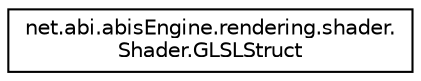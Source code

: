 digraph "Graphical Class Hierarchy"
{
 // LATEX_PDF_SIZE
  edge [fontname="Helvetica",fontsize="10",labelfontname="Helvetica",labelfontsize="10"];
  node [fontname="Helvetica",fontsize="10",shape=record];
  rankdir="LR";
  Node0 [label="net.abi.abisEngine.rendering.shader.\lShader.GLSLStruct",height=0.2,width=0.4,color="black", fillcolor="white", style="filled",URL="$d7/d95/classnet_1_1abi_1_1abis_engine_1_1rendering_1_1shader_1_1_shader_1_1_g_l_s_l_struct.html",tooltip=" "];
}
